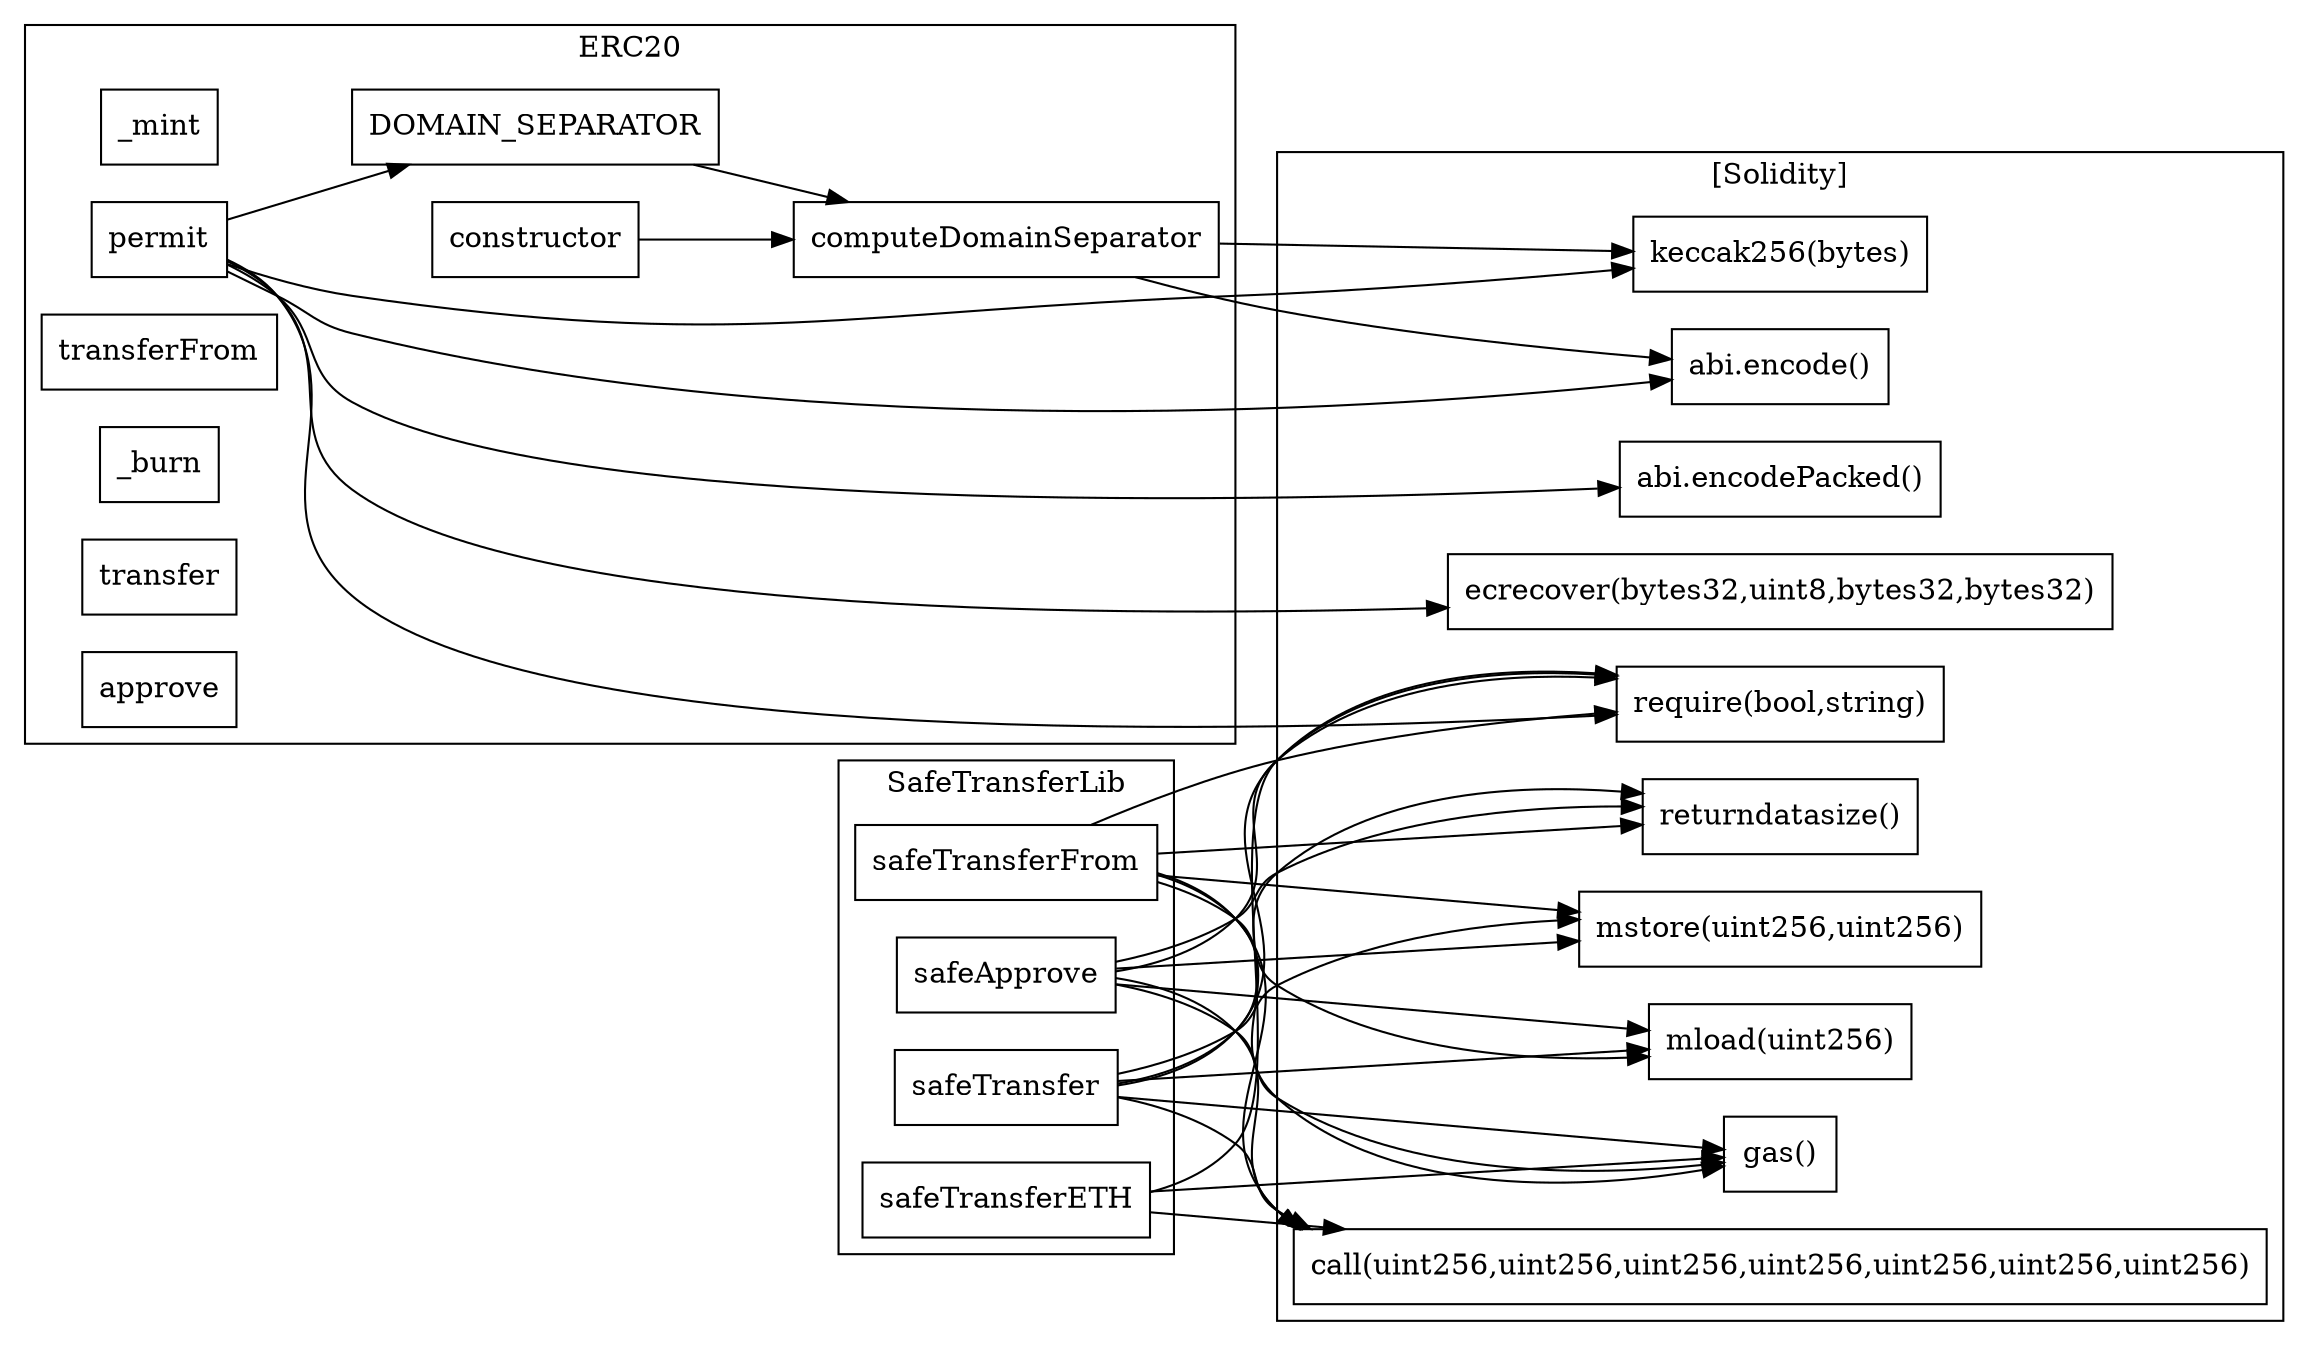 strict digraph {
rankdir="LR"
node [shape=box]
subgraph cluster_472_ERC20 {
label = "ERC20"
"472__mint" [label="_mint"]
"472_computeDomainSeparator" [label="computeDomainSeparator"]
"472_DOMAIN_SEPARATOR" [label="DOMAIN_SEPARATOR"]
"472_constructor" [label="constructor"]
"472_permit" [label="permit"]
"472_transferFrom" [label="transferFrom"]
"472__burn" [label="_burn"]
"472_transfer" [label="transfer"]
"472_approve" [label="approve"]
"472_constructor" -> "472_computeDomainSeparator"
"472_DOMAIN_SEPARATOR" -> "472_computeDomainSeparator"
"472_permit" -> "472_DOMAIN_SEPARATOR"
}subgraph cluster_84_SafeTransferLib {
label = "SafeTransferLib"
"84_safeTransferFrom" [label="safeTransferFrom"]
"84_safeApprove" [label="safeApprove"]
"84_safeTransferETH" [label="safeTransferETH"]
"84_safeTransfer" [label="safeTransfer"]
}subgraph cluster_solidity {
label = "[Solidity]"
"mstore(uint256,uint256)" 
"abi.encodePacked()" 
"ecrecover(bytes32,uint8,bytes32,bytes32)" 
"returndatasize()" 
"gas()" 
"abi.encode()" 
"mload(uint256)" 
"keccak256(bytes)" 
"call(uint256,uint256,uint256,uint256,uint256,uint256,uint256)" 
"require(bool,string)" 
"472_computeDomainSeparator" -> "keccak256(bytes)"
"84_safeTransfer" -> "mstore(uint256,uint256)"
"472_permit" -> "abi.encode()"
"84_safeTransfer" -> "gas()"
"84_safeTransfer" -> "require(bool,string)"
"84_safeTransferFrom" -> "require(bool,string)"
"84_safeTransfer" -> "mload(uint256)"
"472_permit" -> "keccak256(bytes)"
"84_safeTransfer" -> "returndatasize()"
"472_permit" -> "abi.encodePacked()"
"84_safeApprove" -> "require(bool,string)"
"84_safeApprove" -> "call(uint256,uint256,uint256,uint256,uint256,uint256,uint256)"
"84_safeTransferFrom" -> "mstore(uint256,uint256)"
"84_safeTransferETH" -> "require(bool,string)"
"84_safeTransferFrom" -> "call(uint256,uint256,uint256,uint256,uint256,uint256,uint256)"
"472_permit" -> "require(bool,string)"
"84_safeTransferFrom" -> "returndatasize()"
"84_safeTransferETH" -> "call(uint256,uint256,uint256,uint256,uint256,uint256,uint256)"
"472_computeDomainSeparator" -> "abi.encode()"
"84_safeTransferFrom" -> "gas()"
"84_safeTransferETH" -> "gas()"
"84_safeTransfer" -> "call(uint256,uint256,uint256,uint256,uint256,uint256,uint256)"
"84_safeApprove" -> "returndatasize()"
"84_safeApprove" -> "mstore(uint256,uint256)"
"84_safeApprove" -> "gas()"
"472_permit" -> "ecrecover(bytes32,uint8,bytes32,bytes32)"
"84_safeApprove" -> "mload(uint256)"
"84_safeTransferFrom" -> "mload(uint256)"
}
}